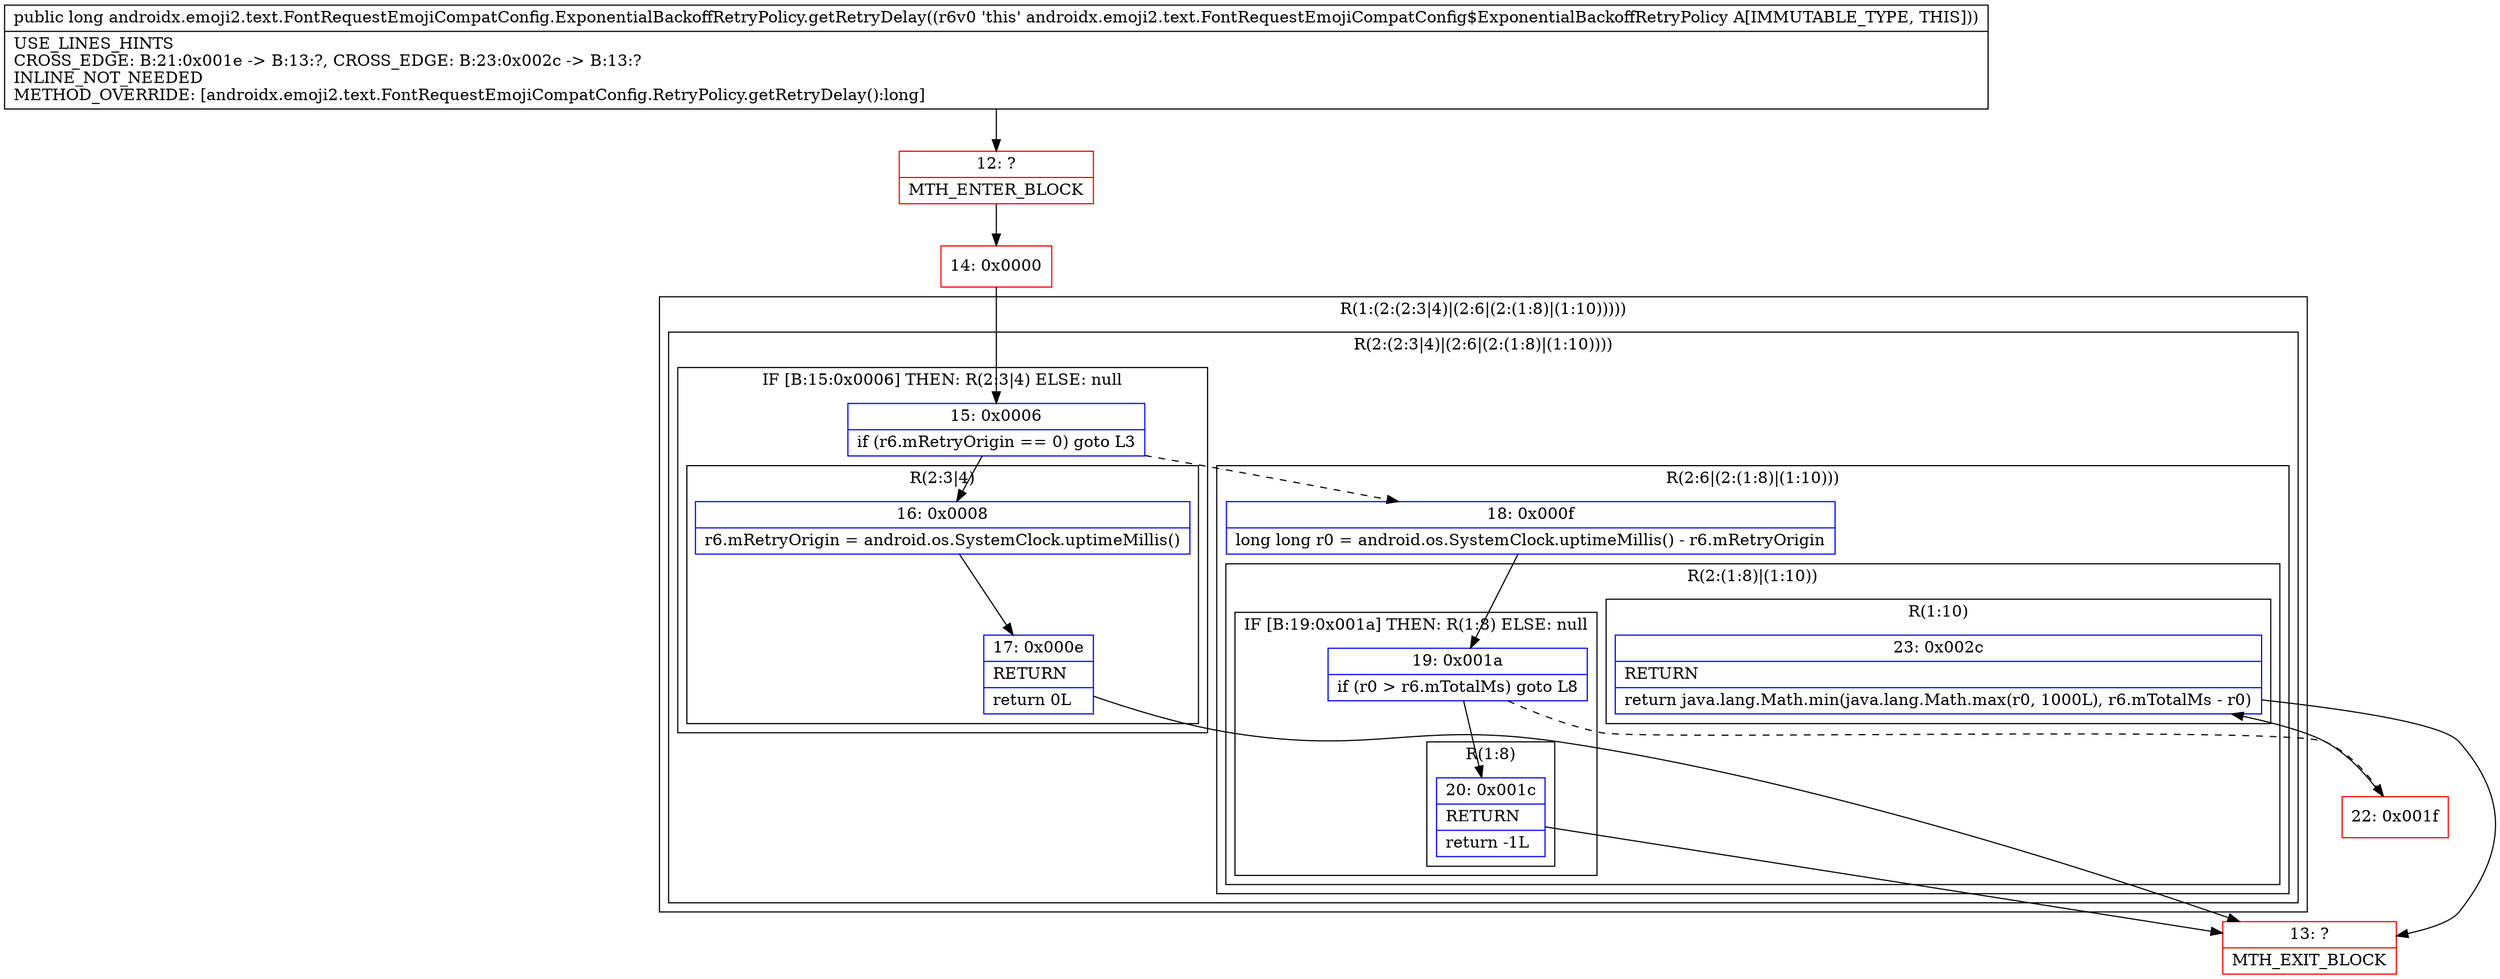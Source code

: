 digraph "CFG forandroidx.emoji2.text.FontRequestEmojiCompatConfig.ExponentialBackoffRetryPolicy.getRetryDelay()J" {
subgraph cluster_Region_658947843 {
label = "R(1:(2:(2:3|4)|(2:6|(2:(1:8)|(1:10)))))";
node [shape=record,color=blue];
subgraph cluster_Region_2130241713 {
label = "R(2:(2:3|4)|(2:6|(2:(1:8)|(1:10))))";
node [shape=record,color=blue];
subgraph cluster_IfRegion_205144538 {
label = "IF [B:15:0x0006] THEN: R(2:3|4) ELSE: null";
node [shape=record,color=blue];
Node_15 [shape=record,label="{15\:\ 0x0006|if (r6.mRetryOrigin == 0) goto L3\l}"];
subgraph cluster_Region_1621259021 {
label = "R(2:3|4)";
node [shape=record,color=blue];
Node_16 [shape=record,label="{16\:\ 0x0008|r6.mRetryOrigin = android.os.SystemClock.uptimeMillis()\l}"];
Node_17 [shape=record,label="{17\:\ 0x000e|RETURN\l|return 0L\l}"];
}
}
subgraph cluster_Region_1615208602 {
label = "R(2:6|(2:(1:8)|(1:10)))";
node [shape=record,color=blue];
Node_18 [shape=record,label="{18\:\ 0x000f|long long r0 = android.os.SystemClock.uptimeMillis() \- r6.mRetryOrigin\l}"];
subgraph cluster_Region_1913546429 {
label = "R(2:(1:8)|(1:10))";
node [shape=record,color=blue];
subgraph cluster_IfRegion_413581967 {
label = "IF [B:19:0x001a] THEN: R(1:8) ELSE: null";
node [shape=record,color=blue];
Node_19 [shape=record,label="{19\:\ 0x001a|if (r0 \> r6.mTotalMs) goto L8\l}"];
subgraph cluster_Region_1258992941 {
label = "R(1:8)";
node [shape=record,color=blue];
Node_20 [shape=record,label="{20\:\ 0x001c|RETURN\l|return \-1L\l}"];
}
}
subgraph cluster_Region_1194071944 {
label = "R(1:10)";
node [shape=record,color=blue];
Node_23 [shape=record,label="{23\:\ 0x002c|RETURN\l|return java.lang.Math.min(java.lang.Math.max(r0, 1000L), r6.mTotalMs \- r0)\l}"];
}
}
}
}
}
Node_12 [shape=record,color=red,label="{12\:\ ?|MTH_ENTER_BLOCK\l}"];
Node_14 [shape=record,color=red,label="{14\:\ 0x0000}"];
Node_13 [shape=record,color=red,label="{13\:\ ?|MTH_EXIT_BLOCK\l}"];
Node_22 [shape=record,color=red,label="{22\:\ 0x001f}"];
MethodNode[shape=record,label="{public long androidx.emoji2.text.FontRequestEmojiCompatConfig.ExponentialBackoffRetryPolicy.getRetryDelay((r6v0 'this' androidx.emoji2.text.FontRequestEmojiCompatConfig$ExponentialBackoffRetryPolicy A[IMMUTABLE_TYPE, THIS]))  | USE_LINES_HINTS\lCROSS_EDGE: B:21:0x001e \-\> B:13:?, CROSS_EDGE: B:23:0x002c \-\> B:13:?\lINLINE_NOT_NEEDED\lMETHOD_OVERRIDE: [androidx.emoji2.text.FontRequestEmojiCompatConfig.RetryPolicy.getRetryDelay():long]\l}"];
MethodNode -> Node_12;Node_15 -> Node_16;
Node_15 -> Node_18[style=dashed];
Node_16 -> Node_17;
Node_17 -> Node_13;
Node_18 -> Node_19;
Node_19 -> Node_20;
Node_19 -> Node_22[style=dashed];
Node_20 -> Node_13;
Node_23 -> Node_13;
Node_12 -> Node_14;
Node_14 -> Node_15;
Node_22 -> Node_23;
}


